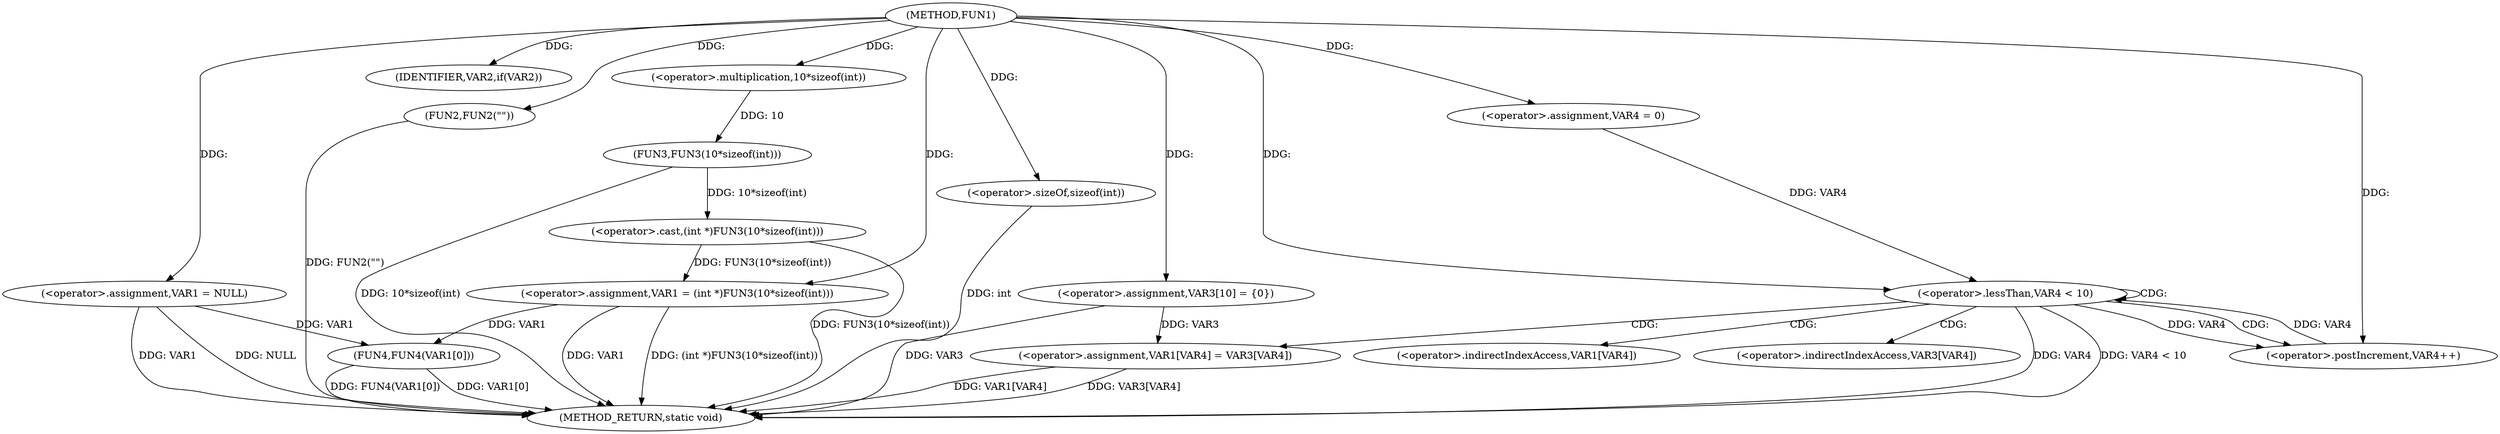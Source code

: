 digraph FUN1 {  
"1000100" [label = "(METHOD,FUN1)" ]
"1000148" [label = "(METHOD_RETURN,static void)" ]
"1000103" [label = "(<operator>.assignment,VAR1 = NULL)" ]
"1000107" [label = "(IDENTIFIER,VAR2,if(VAR2))" ]
"1000109" [label = "(FUN2,FUN2(\"\"))" ]
"1000113" [label = "(<operator>.assignment,VAR1 = (int *)FUN3(10*sizeof(int)))" ]
"1000115" [label = "(<operator>.cast,(int *)FUN3(10*sizeof(int)))" ]
"1000117" [label = "(FUN3,FUN3(10*sizeof(int)))" ]
"1000118" [label = "(<operator>.multiplication,10*sizeof(int))" ]
"1000120" [label = "(<operator>.sizeOf,sizeof(int))" ]
"1000124" [label = "(<operator>.assignment,VAR3[10] = {0})" ]
"1000128" [label = "(<operator>.assignment,VAR4 = 0)" ]
"1000131" [label = "(<operator>.lessThan,VAR4 < 10)" ]
"1000134" [label = "(<operator>.postIncrement,VAR4++)" ]
"1000137" [label = "(<operator>.assignment,VAR1[VAR4] = VAR3[VAR4])" ]
"1000144" [label = "(FUN4,FUN4(VAR1[0]))" ]
"1000138" [label = "(<operator>.indirectIndexAccess,VAR1[VAR4])" ]
"1000141" [label = "(<operator>.indirectIndexAccess,VAR3[VAR4])" ]
  "1000115" -> "1000148"  [ label = "DDG: FUN3(10*sizeof(int))"] 
  "1000124" -> "1000148"  [ label = "DDG: VAR3"] 
  "1000103" -> "1000148"  [ label = "DDG: VAR1"] 
  "1000103" -> "1000148"  [ label = "DDG: NULL"] 
  "1000113" -> "1000148"  [ label = "DDG: VAR1"] 
  "1000117" -> "1000148"  [ label = "DDG: 10*sizeof(int)"] 
  "1000144" -> "1000148"  [ label = "DDG: VAR1[0]"] 
  "1000131" -> "1000148"  [ label = "DDG: VAR4"] 
  "1000137" -> "1000148"  [ label = "DDG: VAR3[VAR4]"] 
  "1000144" -> "1000148"  [ label = "DDG: FUN4(VAR1[0])"] 
  "1000113" -> "1000148"  [ label = "DDG: (int *)FUN3(10*sizeof(int))"] 
  "1000120" -> "1000148"  [ label = "DDG: int"] 
  "1000137" -> "1000148"  [ label = "DDG: VAR1[VAR4]"] 
  "1000109" -> "1000148"  [ label = "DDG: FUN2(\"\")"] 
  "1000131" -> "1000148"  [ label = "DDG: VAR4 < 10"] 
  "1000100" -> "1000103"  [ label = "DDG: "] 
  "1000100" -> "1000107"  [ label = "DDG: "] 
  "1000100" -> "1000109"  [ label = "DDG: "] 
  "1000115" -> "1000113"  [ label = "DDG: FUN3(10*sizeof(int))"] 
  "1000100" -> "1000113"  [ label = "DDG: "] 
  "1000117" -> "1000115"  [ label = "DDG: 10*sizeof(int)"] 
  "1000118" -> "1000117"  [ label = "DDG: 10"] 
  "1000100" -> "1000118"  [ label = "DDG: "] 
  "1000100" -> "1000120"  [ label = "DDG: "] 
  "1000100" -> "1000124"  [ label = "DDG: "] 
  "1000100" -> "1000128"  [ label = "DDG: "] 
  "1000128" -> "1000131"  [ label = "DDG: VAR4"] 
  "1000134" -> "1000131"  [ label = "DDG: VAR4"] 
  "1000100" -> "1000131"  [ label = "DDG: "] 
  "1000131" -> "1000134"  [ label = "DDG: VAR4"] 
  "1000100" -> "1000134"  [ label = "DDG: "] 
  "1000124" -> "1000137"  [ label = "DDG: VAR3"] 
  "1000103" -> "1000144"  [ label = "DDG: VAR1"] 
  "1000113" -> "1000144"  [ label = "DDG: VAR1"] 
  "1000131" -> "1000137"  [ label = "CDG: "] 
  "1000131" -> "1000141"  [ label = "CDG: "] 
  "1000131" -> "1000131"  [ label = "CDG: "] 
  "1000131" -> "1000138"  [ label = "CDG: "] 
  "1000131" -> "1000134"  [ label = "CDG: "] 
}
